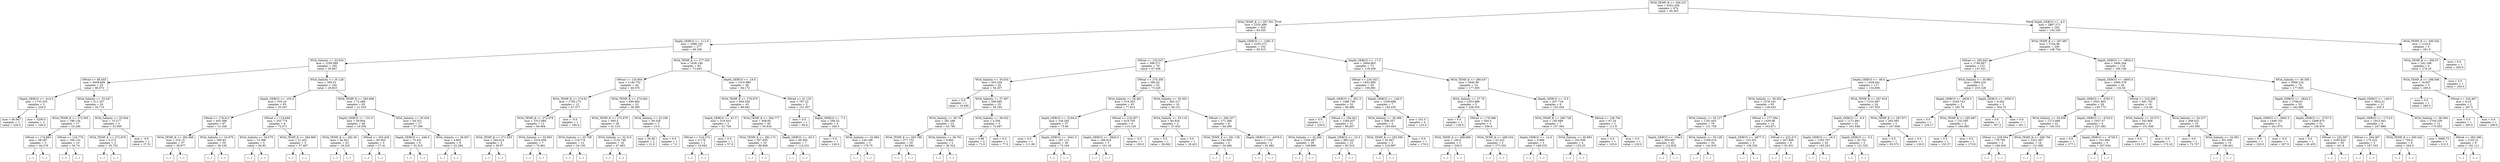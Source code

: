 digraph Tree {
node [shape=box] ;
0 [label="WOA_TEMP_K <= 294.231\nmse = 4252.428\nsamples = 674\nvalue = 95.303"] ;
1 [label="WOA_TEMP_K <= 287.501\nmse = 2335.489\nsamples = 429\nvalue = 64.025"] ;
0 -> 1 [labeldistance=2.5, labelangle=45, headlabel="True"] ;
2 [label="Depth_GEBCO <= -111.0\nmse = 1688.192\nsamples = 277\nvalue = 48.256"] ;
1 -> 2 ;
3 [label="WOA_Salinity <= 33.634\nmse = 1258.089\nsamples = 185\nvalue = 35.847"] ;
2 -> 3 ;
4 [label="SWrad <= 68.403\nmse = 5658.609\nsamples = 25\nvalue = 86.572"] ;
3 -> 4 ;
5 [label="Depth_GEBCO <= -414.5\nmse = 1733.333\nsamples = 5\nvalue = 230.0"] ;
4 -> 5 ;
6 [label="mse = 66.667\nsamples = 3\nvalue = 220.0"] ;
5 -> 6 ;
7 [label="mse = 3200.0\nsamples = 2\nvalue = 240.0"] ;
5 -> 7 ;
8 [label="WOA_Salinity <= 33.547\nmse = 211.337\nsamples = 20\nvalue = 50.715"] ;
4 -> 8 ;
9 [label="WOA_TEMP_K <= 272.565\nmse = 188.134\nsamples = 17\nvalue = 53.246"] ;
8 -> 9 ;
10 [label="SWrad <= 174.883\nmse = 58.287\nsamples = 3\nvalue = 44.276"] ;
9 -> 10 ;
11 [label="(...)"] ;
10 -> 11 ;
12 [label="(...)"] ;
10 -> 12 ;
13 [label="SWrad <= 124.779\nmse = 194.132\nsamples = 14\nvalue = 54.74"] ;
9 -> 13 ;
14 [label="(...)"] ;
13 -> 14 ;
15 [label="(...)"] ;
13 -> 15 ;
30 [label="WOA_Salinity <= 33.564\nmse = 15.277\nsamples = 3\nvalue = 33.005"] ;
8 -> 30 ;
31 [label="WOA_TEMP_K <= 272.879\nmse = 0.272\nsamples = 2\nvalue = 35.752"] ;
30 -> 31 ;
32 [label="(...)"] ;
31 -> 32 ;
33 [label="(...)"] ;
31 -> 33 ;
34 [label="mse = -0.0\nsamples = 1\nvalue = 27.51"] ;
30 -> 34 ;
35 [label="WOA_Salinity <= 35.128\nmse = 395.01\nsamples = 160\nvalue = 29.833"] ;
3 -> 35 ;
36 [label="Depth_GEBCO <= -152.0\nmse = 533.16\nsamples = 95\nvalue = 35.347"] ;
35 -> 36 ;
37 [label="SWrad <= 178.013\nmse = 405.388\nsamples = 87\nvalue = 31.326"] ;
36 -> 37 ;
38 [label="WOA_TEMP_K <= 282.968\nmse = 319.15\nsamples = 37\nvalue = 39.977"] ;
37 -> 38 ;
39 [label="(...)"] ;
38 -> 39 ;
100 [label="(...)"] ;
38 -> 100 ;
107 [label="WOA_Salinity <= 33.879\nmse = 385.83\nsamples = 50\nvalue = 26.195"] ;
37 -> 107 ;
108 [label="(...)"] ;
107 -> 108 ;
129 [label="(...)"] ;
107 -> 129 ;
204 [label="SWrad <= 116.848\nmse = 203.774\nsamples = 8\nvalue = 72.071"] ;
36 -> 204 ;
205 [label="WOA_Salinity <= 34.575\nmse = 13.398\nsamples = 5\nvalue = 84.85"] ;
204 -> 205 ;
206 [label="(...)"] ;
205 -> 206 ;
209 [label="(...)"] ;
205 -> 209 ;
214 [label="WOA_TEMP_K <= 284.969\nmse = 21.431\nsamples = 3\nvalue = 57.467"] ;
204 -> 214 ;
215 [label="(...)"] ;
214 -> 215 ;
218 [label="(...)"] ;
214 -> 218 ;
219 [label="WOA_TEMP_K <= 283.696\nmse = 72.488\nsamples = 65\nvalue = 21.535"] ;
35 -> 219 ;
220 [label="Depth_GEBCO <= -131.0\nmse = 59.804\nsamples = 48\nvalue = 19.536"] ;
219 -> 220 ;
221 [label="WOA_TEMP_K <= 282.36\nmse = 44.921\nsamples = 43\nvalue = 18.325"] ;
220 -> 221 ;
222 [label="(...)"] ;
221 -> 222 ;
223 [label="(...)"] ;
221 -> 223 ;
260 [label="SWrad <= 203.426\nmse = 85.005\nsamples = 5\nvalue = 27.41"] ;
220 -> 260 ;
261 [label="(...)"] ;
260 -> 261 ;
268 [label="(...)"] ;
260 -> 268 ;
269 [label="WOA_Salinity <= 35.439\nmse = 64.321\nsamples = 17\nvalue = 27.299"] ;
219 -> 269 ;
270 [label="Depth_GEBCO <= -446.0\nmse = 73.431\nsamples = 9\nvalue = 32.315"] ;
269 -> 270 ;
271 [label="(...)"] ;
270 -> 271 ;
280 [label="(...)"] ;
270 -> 280 ;
283 [label="WOA_Salinity <= 36.837\nmse = 4.893\nsamples = 8\nvalue = 22.284"] ;
269 -> 283 ;
284 [label="(...)"] ;
283 -> 284 ;
287 [label="(...)"] ;
283 -> 287 ;
294 [label="WOA_TEMP_K <= 277.555\nmse = 1636.148\nsamples = 92\nvalue = 72.643"] ;
2 -> 294 ;
295 [label="SWrad <= 125.604\nmse = 1140.752\nsamples = 44\nvalue = 46.476"] ;
294 -> 295 ;
296 [label="WOA_TEMP_K <= 274.91\nmse = 1700.172\nsamples = 13\nvalue = 67.577"] ;
295 -> 296 ;
297 [label="WOA_TEMP_K <= 272.078\nmse = 1012.984\nsamples = 12\nvalue = 60.964"] ;
296 -> 297 ;
298 [label="WOA_TEMP_K <= 271.655\nmse = 204.414\nsamples = 5\nvalue = 36.97"] ;
297 -> 298 ;
299 [label="(...)"] ;
298 -> 299 ;
300 [label="(...)"] ;
298 -> 300 ;
301 [label="WOA_Salinity <= 33.093\nmse = 1010.058\nsamples = 7\nvalue = 70.961"] ;
297 -> 301 ;
302 [label="(...)"] ;
301 -> 302 ;
303 [label="(...)"] ;
301 -> 303 ;
304 [label="mse = -0.0\nsamples = 1\nvalue = 180.0"] ;
296 -> 304 ;
305 [label="WOA_TEMP_K <= 274.062\nmse = 690.682\nsamples = 31\nvalue = 38.395"] ;
295 -> 305 ;
306 [label="WOA_TEMP_K <= 272.876\nmse = 695.4\nsamples = 28\nvalue = 41.133"] ;
305 -> 306 ;
307 [label="WOA_Salinity <= 33.708\nmse = 119.774\nsamples = 12\nvalue = 34.136"] ;
306 -> 307 ;
308 [label="(...)"] ;
307 -> 308 ;
311 [label="(...)"] ;
307 -> 311 ;
316 [label="WOA_Salinity <= 32.415\nmse = 1133.746\nsamples = 16\nvalue = 47.493"] ;
306 -> 316 ;
317 [label="(...)"] ;
316 -> 317 ;
318 [label="(...)"] ;
316 -> 318 ;
319 [label="WOA_Salinity <= 23.166\nmse = 59.328\nsamples = 3\nvalue = 15.4"] ;
305 -> 319 ;
320 [label="mse = 20.48\nsamples = 2\nvalue = 21.0"] ;
319 -> 320 ;
321 [label="mse = 0.0\nsamples = 1\nvalue = 7.0"] ;
319 -> 321 ;
322 [label="Depth_GEBCO <= -19.0\nmse = 1016.886\nsamples = 48\nvalue = 94.172"] ;
294 -> 322 ;
323 [label="WOA_TEMP_K <= 279.975\nmse = 694.028\nsamples = 43\nvalue = 88.642"] ;
322 -> 323 ;
324 [label="Depth_GEBCO <= -81.5\nmse = 319.453\nsamples = 3\nvalue = 31.728"] ;
323 -> 324 ;
325 [label="SWrad <= 214.274\nmse = 0.178\nsamples = 2\nvalue = 19.092"] ;
324 -> 325 ;
326 [label="(...)"] ;
325 -> 326 ;
327 [label="(...)"] ;
325 -> 327 ;
328 [label="mse = 0.0\nsamples = 1\nvalue = 57.0"] ;
324 -> 328 ;
329 [label="WOA_TEMP_K <= 284.777\nmse = 406.84\nsamples = 40\nvalue = 93.816"] ;
323 -> 329 ;
330 [label="WOA_TEMP_K <= 282.173\nmse = 357.655\nsamples = 33\nvalue = 88.808"] ;
329 -> 330 ;
331 [label="(...)"] ;
330 -> 331 ;
362 [label="(...)"] ;
330 -> 362 ;
373 [label="Depth_GEBCO <= -50.5\nmse = 88.365\nsamples = 7\nvalue = 114.231"] ;
329 -> 373 ;
374 [label="(...)"] ;
373 -> 374 ;
381 [label="(...)"] ;
373 -> 381 ;
386 [label="SWrad <= 41.132\nmse = 787.22\nsamples = 5\nvalue = 151.057"] ;
322 -> 386 ;
387 [label="mse = 0.0\nsamples = 1\nvalue = 94.4"] ;
386 -> 387 ;
388 [label="Depth_GEBCO <= -7.5\nmse = 294.25\nsamples = 4\nvalue = 160.5"] ;
386 -> 388 ;
389 [label="mse = 0.0\nsamples = 1\nvalue = 140.0"] ;
388 -> 389 ;
390 [label="WOA_Salinity <= 32.984\nmse = 126.188\nsamples = 3\nvalue = 170.75"] ;
388 -> 390 ;
391 [label="(...)"] ;
390 -> 391 ;
394 [label="(...)"] ;
390 -> 394 ;
395 [label="Depth_GEBCO <= -1591.0\nmse = 2250.372\nsamples = 152\nvalue = 92.315"] ;
1 -> 395 ;
396 [label="SWrad <= 133.027\nmse = 588.571\nsamples = 79\nvalue = 67.458"] ;
395 -> 396 ;
397 [label="WOA_Salinity <= 35.634\nmse = 343.329\nsamples = 26\nvalue = 54.207"] ;
396 -> 397 ;
398 [label="mse = 0.0\nsamples = 1\nvalue = 19.456"] ;
397 -> 398 ;
399 [label="WOA_Salinity <= 37.397\nmse = 289.995\nsamples = 25\nvalue = 56.193"] ;
397 -> 399 ;
400 [label="WOA_Salinity <= 36.74\nmse = 281.286\nsamples = 22\nvalue = 52.785"] ;
399 -> 400 ;
401 [label="WOA_TEMP_K <= 293.788\nmse = 277.732\nsamples = 20\nvalue = 54.684"] ;
400 -> 401 ;
402 [label="(...)"] ;
401 -> 402 ;
439 [label="(...)"] ;
401 -> 439 ;
440 [label="WOA_Salinity <= 36.761\nmse = 9.863\nsamples = 2\nvalue = 36.324"] ;
400 -> 440 ;
441 [label="(...)"] ;
440 -> 441 ;
442 [label="(...)"] ;
440 -> 442 ;
443 [label="WOA_Salinity <= 38.032\nmse = 4.556\nsamples = 3\nvalue = 72.667"] ;
399 -> 443 ;
444 [label="mse = 0.96\nsamples = 2\nvalue = 71.8"] ;
443 -> 444 ;
445 [label="mse = 0.0\nsamples = 1\nvalue = 77.0"] ;
443 -> 445 ;
446 [label="SWrad <= 274.356\nmse = 585.62\nsamples = 53\nvalue = 73.226"] ;
396 -> 446 ;
447 [label="WOA_Salinity <= 36.461\nmse = 519.393\nsamples = 43\nvalue = 77.814"] ;
446 -> 447 ;
448 [label="Depth_GEBCO <= -5194.0\nmse = 326.292\nsamples = 37\nvalue = 73.46"] ;
447 -> 448 ;
449 [label="mse = 0.0\nsamples = 1\nvalue = 111.06"] ;
448 -> 449 ;
450 [label="Depth_GEBCO <= -2041.5\nmse = 287.112\nsamples = 36\nvalue = 72.164"] ;
448 -> 450 ;
451 [label="(...)"] ;
450 -> 451 ;
510 [label="(...)"] ;
450 -> 510 ;
511 [label="SWrad <= 216.307\nmse = 619.705\nsamples = 6\nvalue = 115.129"] ;
447 -> 511 ;
512 [label="Depth_GEBCO <= -3843.0\nmse = 186.618\nsamples = 5\nvalue = 101.18"] ;
511 -> 512 ;
513 [label="(...)"] ;
512 -> 513 ;
516 [label="(...)"] ;
512 -> 516 ;
519 [label="mse = -0.0\nsamples = 1\nvalue = 150.0"] ;
511 -> 519 ;
520 [label="WOA_Salinity <= 35.302\nmse = 462.217\nsamples = 10\nvalue = 56.151"] ;
446 -> 520 ;
521 [label="WOA_Salinity <= 35.119\nmse = 84.834\nsamples = 2\nvalue = 27.632"] ;
520 -> 521 ;
522 [label="mse = 0.0\nsamples = 1\nvalue = 36.842"] ;
521 -> 522 ;
523 [label="mse = 0.0\nsamples = 1\nvalue = 18.421"] ;
521 -> 523 ;
524 [label="SWrad <= 284.357\nmse = 271.266\nsamples = 8\nvalue = 64.299"] ;
520 -> 524 ;
525 [label="WOA_TEMP_K <= 291.728\nmse = 142.903\nsamples = 6\nvalue = 54.486"] ;
524 -> 525 ;
526 [label="(...)"] ;
525 -> 526 ;
527 [label="(...)"] ;
525 -> 527 ;
534 [label="Depth_GEBCO <= -4078.5\nmse = 17.007\nsamples = 2\nvalue = 81.962"] ;
524 -> 534 ;
535 [label="(...)"] ;
534 -> 535 ;
536 [label="(...)"] ;
534 -> 536 ;
537 [label="Depth_GEBCO <= -17.5\nmse = 2664.863\nsamples = 73\nvalue = 118.458"] ;
395 -> 537 ;
538 [label="SWrad <= 234.543\nmse = 1852.998\nsamples = 59\nvalue = 106.892"] ;
537 -> 538 ;
539 [label="Depth_GEBCO <= -931.5\nmse = 1486.749\nsamples = 52\nvalue = 98.488"] ;
538 -> 539 ;
540 [label="mse = 0.0\nsamples = 1\nvalue = 230.6"] ;
539 -> 540 ;
541 [label="SWrad <= 184.921\nmse = 1284.437\nsamples = 51\nvalue = 96.837"] ;
539 -> 541 ;
542 [label="WOA_Salinity <= 32.294\nmse = 1249.487\nsamples = 28\nvalue = 108.886"] ;
541 -> 542 ;
543 [label="(...)"] ;
542 -> 543 ;
556 [label="(...)"] ;
542 -> 556 ;
589 [label="Depth_GEBCO <= -23.5\nmse = 985.243\nsamples = 23\nvalue = 83.519"] ;
541 -> 589 ;
590 [label="(...)"] ;
589 -> 590 ;
619 [label="(...)"] ;
589 -> 619 ;
626 [label="Depth_GEBCO <= -140.5\nmse = 1539.689\nsamples = 7\nvalue = 149.435"] ;
538 -> 626 ;
627 [label="WOA_Salinity <= 36.096\nmse = 598.357\nsamples = 3\nvalue = 193.493"] ;
626 -> 627 ;
628 [label="WOA_TEMP_K <= 292.595\nmse = 92.847\nsamples = 2\nvalue = 216.987"] ;
627 -> 628 ;
629 [label="(...)"] ;
628 -> 629 ;
630 [label="(...)"] ;
628 -> 630 ;
631 [label="mse = 0.0\nsamples = 1\nvalue = 170.0"] ;
627 -> 631 ;
632 [label="mse = 241.0\nsamples = 4\nvalue = 123.0"] ;
626 -> 632 ;
633 [label="WOA_TEMP_K <= 289.547\nmse = 2640.09\nsamples = 14\nvalue = 177.505"] ;
537 -> 633 ;
634 [label="WOA_Salinity <= 27.79\nmse = 2353.889\nsamples = 5\nvalue = 236.333"] ;
633 -> 634 ;
635 [label="mse = 0.0\nsamples = 1\nvalue = 138.0"] ;
634 -> 635 ;
636 [label="SWrad <= 178.386\nmse = 504.0\nsamples = 4\nvalue = 256.0"] ;
634 -> 636 ;
637 [label="WOA_TEMP_K <= 288.689\nmse = 100.0\nsamples = 2\nvalue = 230.0"] ;
636 -> 637 ;
638 [label="(...)"] ;
637 -> 638 ;
639 [label="(...)"] ;
637 -> 639 ;
640 [label="WOA_TEMP_K <= 288.534\nmse = 22.222\nsamples = 2\nvalue = 273.333"] ;
636 -> 640 ;
641 [label="(...)"] ;
640 -> 641 ;
642 [label="(...)"] ;
640 -> 642 ;
643 [label="Depth_GEBCO <= -5.5\nmse = 437.718\nsamples = 9\nvalue = 150.354"] ;
633 -> 643 ;
644 [label="WOA_TEMP_K <= 290.728\nmse = 185.686\nsamples = 7\nvalue = 157.364"] ;
643 -> 644 ;
645 [label="Depth_GEBCO <= -14.5\nmse = 0.889\nsamples = 3\nvalue = 168.333"] ;
644 -> 645 ;
646 [label="(...)"] ;
645 -> 646 ;
647 [label="(...)"] ;
645 -> 647 ;
648 [label="WOA_Salinity <= 30.893\nmse = 192.938\nsamples = 4\nvalue = 153.25"] ;
644 -> 648 ;
649 [label="(...)"] ;
648 -> 649 ;
652 [label="(...)"] ;
648 -> 652 ;
655 [label="SWrad <= 156.704\nmse = 67.24\nsamples = 2\nvalue = 111.8"] ;
643 -> 655 ;
656 [label="mse = 0.0\nsamples = 1\nvalue = 103.6"] ;
655 -> 656 ;
657 [label="mse = 0.0\nsamples = 1\nvalue = 120.0"] ;
655 -> 657 ;
658 [label="Depth_GEBCO <= -4.5\nmse = 2887.272\nsamples = 245\nvalue = 150.185"] ;
0 -> 658 [labeldistance=2.5, labelangle=-45, headlabel="False"] ;
659 [label="WOA_TEMP_K <= 297.987\nmse = 2744.48\nsamples = 240\nvalue = 148.704"] ;
658 -> 659 ;
660 [label="SWrad <= 285.643\nmse = 1746.687\nsamples = 122\nvalue = 137.421"] ;
659 -> 660 ;
661 [label="Depth_GEBCO <= -49.0\nmse = 1428.441\nsamples = 117\nvalue = 134.806"] ;
660 -> 661 ;
662 [label="WOA_Salinity <= 36.563\nmse = 1276.191\nsamples = 93\nvalue = 128.443"] ;
661 -> 662 ;
663 [label="WOA_Salinity <= 35.127\nmse = 1161.643\nsamples = 79\nvalue = 131.758"] ;
662 -> 663 ;
664 [label="Depth_GEBCO <= -194.0\nmse = 959.967\nsamples = 45\nvalue = 122.829"] ;
663 -> 664 ;
665 [label="(...)"] ;
664 -> 665 ;
678 [label="(...)"] ;
664 -> 678 ;
729 [label="WOA_Salinity <= 35.128\nmse = 1189.519\nsamples = 34\nvalue = 142.919"] ;
663 -> 729 ;
730 [label="(...)"] ;
729 -> 730 ;
731 [label="(...)"] ;
729 -> 731 ;
784 [label="SWrad <= 177.594\nmse = 1439.96\nsamples = 14\nvalue = 103.871"] ;
662 -> 784 ;
785 [label="Depth_GEBCO <= -4877.5\nmse = 133.351\nsamples = 5\nvalue = 156.526"] ;
784 -> 785 ;
786 [label="(...)"] ;
785 -> 786 ;
791 [label="(...)"] ;
785 -> 791 ;
794 [label="SWrad <= 232.473\nmse = 347.809\nsamples = 9\nvalue = 81.931"] ;
784 -> 794 ;
795 [label="(...)"] ;
794 -> 795 ;
804 [label="(...)"] ;
794 -> 804 ;
811 [label="WOA_TEMP_K <= 297.919\nmse = 1310.567\nsamples = 24\nvalue = 157.553"] ;
661 -> 811 ;
812 [label="Depth_GEBCO <= -9.0\nmse = 1171.891\nsamples = 22\nvalue = 161.648"] ;
811 -> 812 ;
813 [label="Depth_GEBCO <= -16.5\nmse = 1183.797\nsamples = 20\nvalue = 165.323"] ;
812 -> 813 ;
814 [label="(...)"] ;
813 -> 814 ;
835 [label="(...)"] ;
813 -> 835 ;
838 [label="Depth_GEBCO <= -5.5\nmse = 42.752\nsamples = 2\nvalue = 131.325"] ;
812 -> 838 ;
839 [label="(...)"] ;
838 -> 839 ;
840 [label="(...)"] ;
838 -> 840 ;
841 [label="WOA_TEMP_K <= 297.971\nmse = 263.393\nsamples = 2\nvalue = 107.048"] ;
811 -> 841 ;
842 [label="mse = 0.0\nsamples = 1\nvalue = 95.572"] ;
841 -> 842 ;
843 [label="mse = 0.0\nsamples = 1\nvalue = 130.0"] ;
841 -> 843 ;
844 [label="WOA_Salinity <= 35.993\nmse = 3984.316\nsamples = 5\nvalue = 233.128"] ;
660 -> 844 ;
845 [label="Depth_GEBCO <= -3626.5\nmse = 1029.743\nsamples = 3\nvalue = 185.78"] ;
844 -> 845 ;
846 [label="mse = 0.0\nsamples = 1\nvalue = 229.17"] ;
845 -> 846 ;
847 [label="WOA_TEMP_K <= 295.987\nmse = 132.595\nsamples = 2\nvalue = 164.085"] ;
845 -> 847 ;
848 [label="mse = 0.0\nsamples = 1\nvalue = 152.57"] ;
847 -> 848 ;
849 [label="mse = 0.0\nsamples = 1\nvalue = 175.6"] ;
847 -> 849 ;
850 [label="Depth_GEBCO <= -3500.5\nmse = 9.302\nsamples = 2\nvalue = 304.15"] ;
844 -> 850 ;
851 [label="mse = 0.0\nsamples = 1\nvalue = 307.2"] ;
850 -> 851 ;
852 [label="mse = 0.0\nsamples = 1\nvalue = 301.1"] ;
850 -> 852 ;
853 [label="Depth_GEBCO <= -3954.0\nmse = 3494.264\nsamples = 118\nvalue = 160.108"] ;
659 -> 853 ;
854 [label="Depth_GEBCO <= -4693.0\nmse = 2090.378\nsamples = 44\nvalue = 132.04"] ;
853 -> 854 ;
855 [label="Depth_GEBCO <= -4792.5\nmse = 2501.803\nsamples = 26\nvalue = 145.773"] ;
854 -> 855 ;
856 [label="WOA_Salinity <= 34.636\nmse = 1272.994\nsamples = 22\nvalue = 130.315"] ;
855 -> 856 ;
857 [label="SWrad <= 229.564\nmse = 779.795\nsamples = 4\nvalue = 166.026"] ;
856 -> 857 ;
858 [label="(...)"] ;
857 -> 858 ;
861 [label="(...)"] ;
857 -> 861 ;
864 [label="WOA_TEMP_K <= 298.794\nmse = 1021.067\nsamples = 18\nvalue = 121.982"] ;
856 -> 864 ;
865 [label="(...)"] ;
864 -> 865 ;
870 [label="(...)"] ;
864 -> 870 ;
899 [label="Depth_GEBCO <= -4743.5\nmse = 1057.57\nsamples = 4\nvalue = 227.482"] ;
855 -> 899 ;
900 [label="mse = 0.0\nsamples = 1\nvalue = 277.1"] ;
899 -> 900 ;
901 [label="Depth_GEBCO <= -4726.5\nmse = 101.894\nsamples = 3\nvalue = 207.634"] ;
899 -> 901 ;
902 [label="(...)"] ;
901 -> 902 ;
903 [label="(...)"] ;
901 -> 903 ;
906 [label="SWrad <= 216.286\nmse = 681.781\nsamples = 18\nvalue = 110.46"] ;
854 -> 906 ;
907 [label="WOA_Salinity <= 35.573\nmse = 342.668\nsamples = 2\nvalue = 151.649"] ;
906 -> 907 ;
908 [label="mse = 0.0\nsamples = 1\nvalue = 133.137"] ;
907 -> 908 ;
909 [label="mse = -0.0\nsamples = 1\nvalue = 170.16"] ;
907 -> 909 ;
910 [label="WOA_Salinity <= 34.237\nmse = 408.422\nsamples = 16\nvalue = 103.595"] ;
906 -> 910 ;
911 [label="mse = 0.0\nsamples = 1\nvalue = 72.727"] ;
910 -> 911 ;
912 [label="WOA_Salinity <= 34.392\nmse = 351.056\nsamples = 15\nvalue = 106.401"] ;
910 -> 912 ;
913 [label="(...)"] ;
912 -> 913 ;
914 [label="(...)"] ;
912 -> 914 ;
939 [label="WOA_Salinity <= 36.358\nmse = 3569.124\nsamples = 74\nvalue = 177.835"] ;
853 -> 939 ;
940 [label="Depth_GEBCO <= -3824.5\nmse = 2798.61\nsamples = 53\nvalue = 162.989"] ;
939 -> 940 ;
941 [label="Depth_GEBCO <= -3892.5\nmse = 1448.702\nsamples = 2\nvalue = 241.975"] ;
940 -> 941 ;
942 [label="mse = 0.0\nsamples = 1\nvalue = 220.0"] ;
941 -> 942 ;
943 [label="mse = -0.0\nsamples = 1\nvalue = 307.9"] ;
941 -> 943 ;
944 [label="Depth_GEBCO <= -3747.0\nmse = 2498.875\nsamples = 51\nvalue = 158.476"] ;
940 -> 944 ;
945 [label="mse = 0.0\nsamples = 1\nvalue = 45.455"] ;
944 -> 945 ;
946 [label="SWrad <= 232.597\nmse = 2185.622\nsamples = 50\nvalue = 161.8"] ;
944 -> 946 ;
947 [label="(...)"] ;
946 -> 947 ;
1014 [label="(...)"] ;
946 -> 1014 ;
1033 [label="Depth_GEBCO <= -140.5\nmse = 3832.51\nsamples = 21\nvalue = 205.3"] ;
939 -> 1033 ;
1034 [label="Depth_GEBCO <= -1714.5\nmse = 1913.543\nsamples = 9\nvalue = 247.889"] ;
1033 -> 1034 ;
1035 [label="SWrad <= 264.367\nmse = 174.222\nsamples = 3\nvalue = 167.333"] ;
1034 -> 1035 ;
1036 [label="(...)"] ;
1035 -> 1036 ;
1037 [label="(...)"] ;
1035 -> 1037 ;
1038 [label="WOA_TEMP_K <= 300.542\nmse = 704.0\nsamples = 6\nvalue = 264.0"] ;
1034 -> 1038 ;
1039 [label="(...)"] ;
1038 -> 1039 ;
1044 [label="(...)"] ;
1038 -> 1044 ;
1045 [label="WOA_Salinity <= 36.394\nmse = 2704.339\nsamples = 12\nvalue = 170.455"] ;
1033 -> 1045 ;
1046 [label="mse = 3068.75\nsamples = 3\nvalue = 212.5"] ;
1045 -> 1046 ;
1047 [label="SWrad <= 283.296\nmse = 2143.21\nsamples = 9\nvalue = 161.111"] ;
1045 -> 1047 ;
1048 [label="(...)"] ;
1047 -> 1048 ;
1051 [label="(...)"] ;
1047 -> 1051 ;
1052 [label="WOA_TEMP_K <= 300.542\nmse = 1124.0\nsamples = 5\nvalue = 261.0"] ;
658 -> 1052 ;
1053 [label="WOA_TEMP_K <= 300.07\nmse = 242.188\nsamples = 4\nvalue = 276.25"] ;
1052 -> 1053 ;
1054 [label="WOA_TEMP_K <= 298.009\nmse = 16.667\nsamples = 3\nvalue = 285.0"] ;
1053 -> 1054 ;
1055 [label="mse = 0.0\nsamples = 1\nvalue = 280.0"] ;
1054 -> 1055 ;
1056 [label="SWrad <= 234.467\nmse = 6.25\nsamples = 2\nvalue = 287.5"] ;
1054 -> 1056 ;
1057 [label="mse = 0.0\nsamples = 1\nvalue = 285.0"] ;
1056 -> 1057 ;
1058 [label="mse = 0.0\nsamples = 1\nvalue = 290.0"] ;
1056 -> 1058 ;
1059 [label="mse = 0.0\nsamples = 1\nvalue = 250.0"] ;
1053 -> 1059 ;
1060 [label="mse = 0.0\nsamples = 1\nvalue = 200.0"] ;
1052 -> 1060 ;
}
